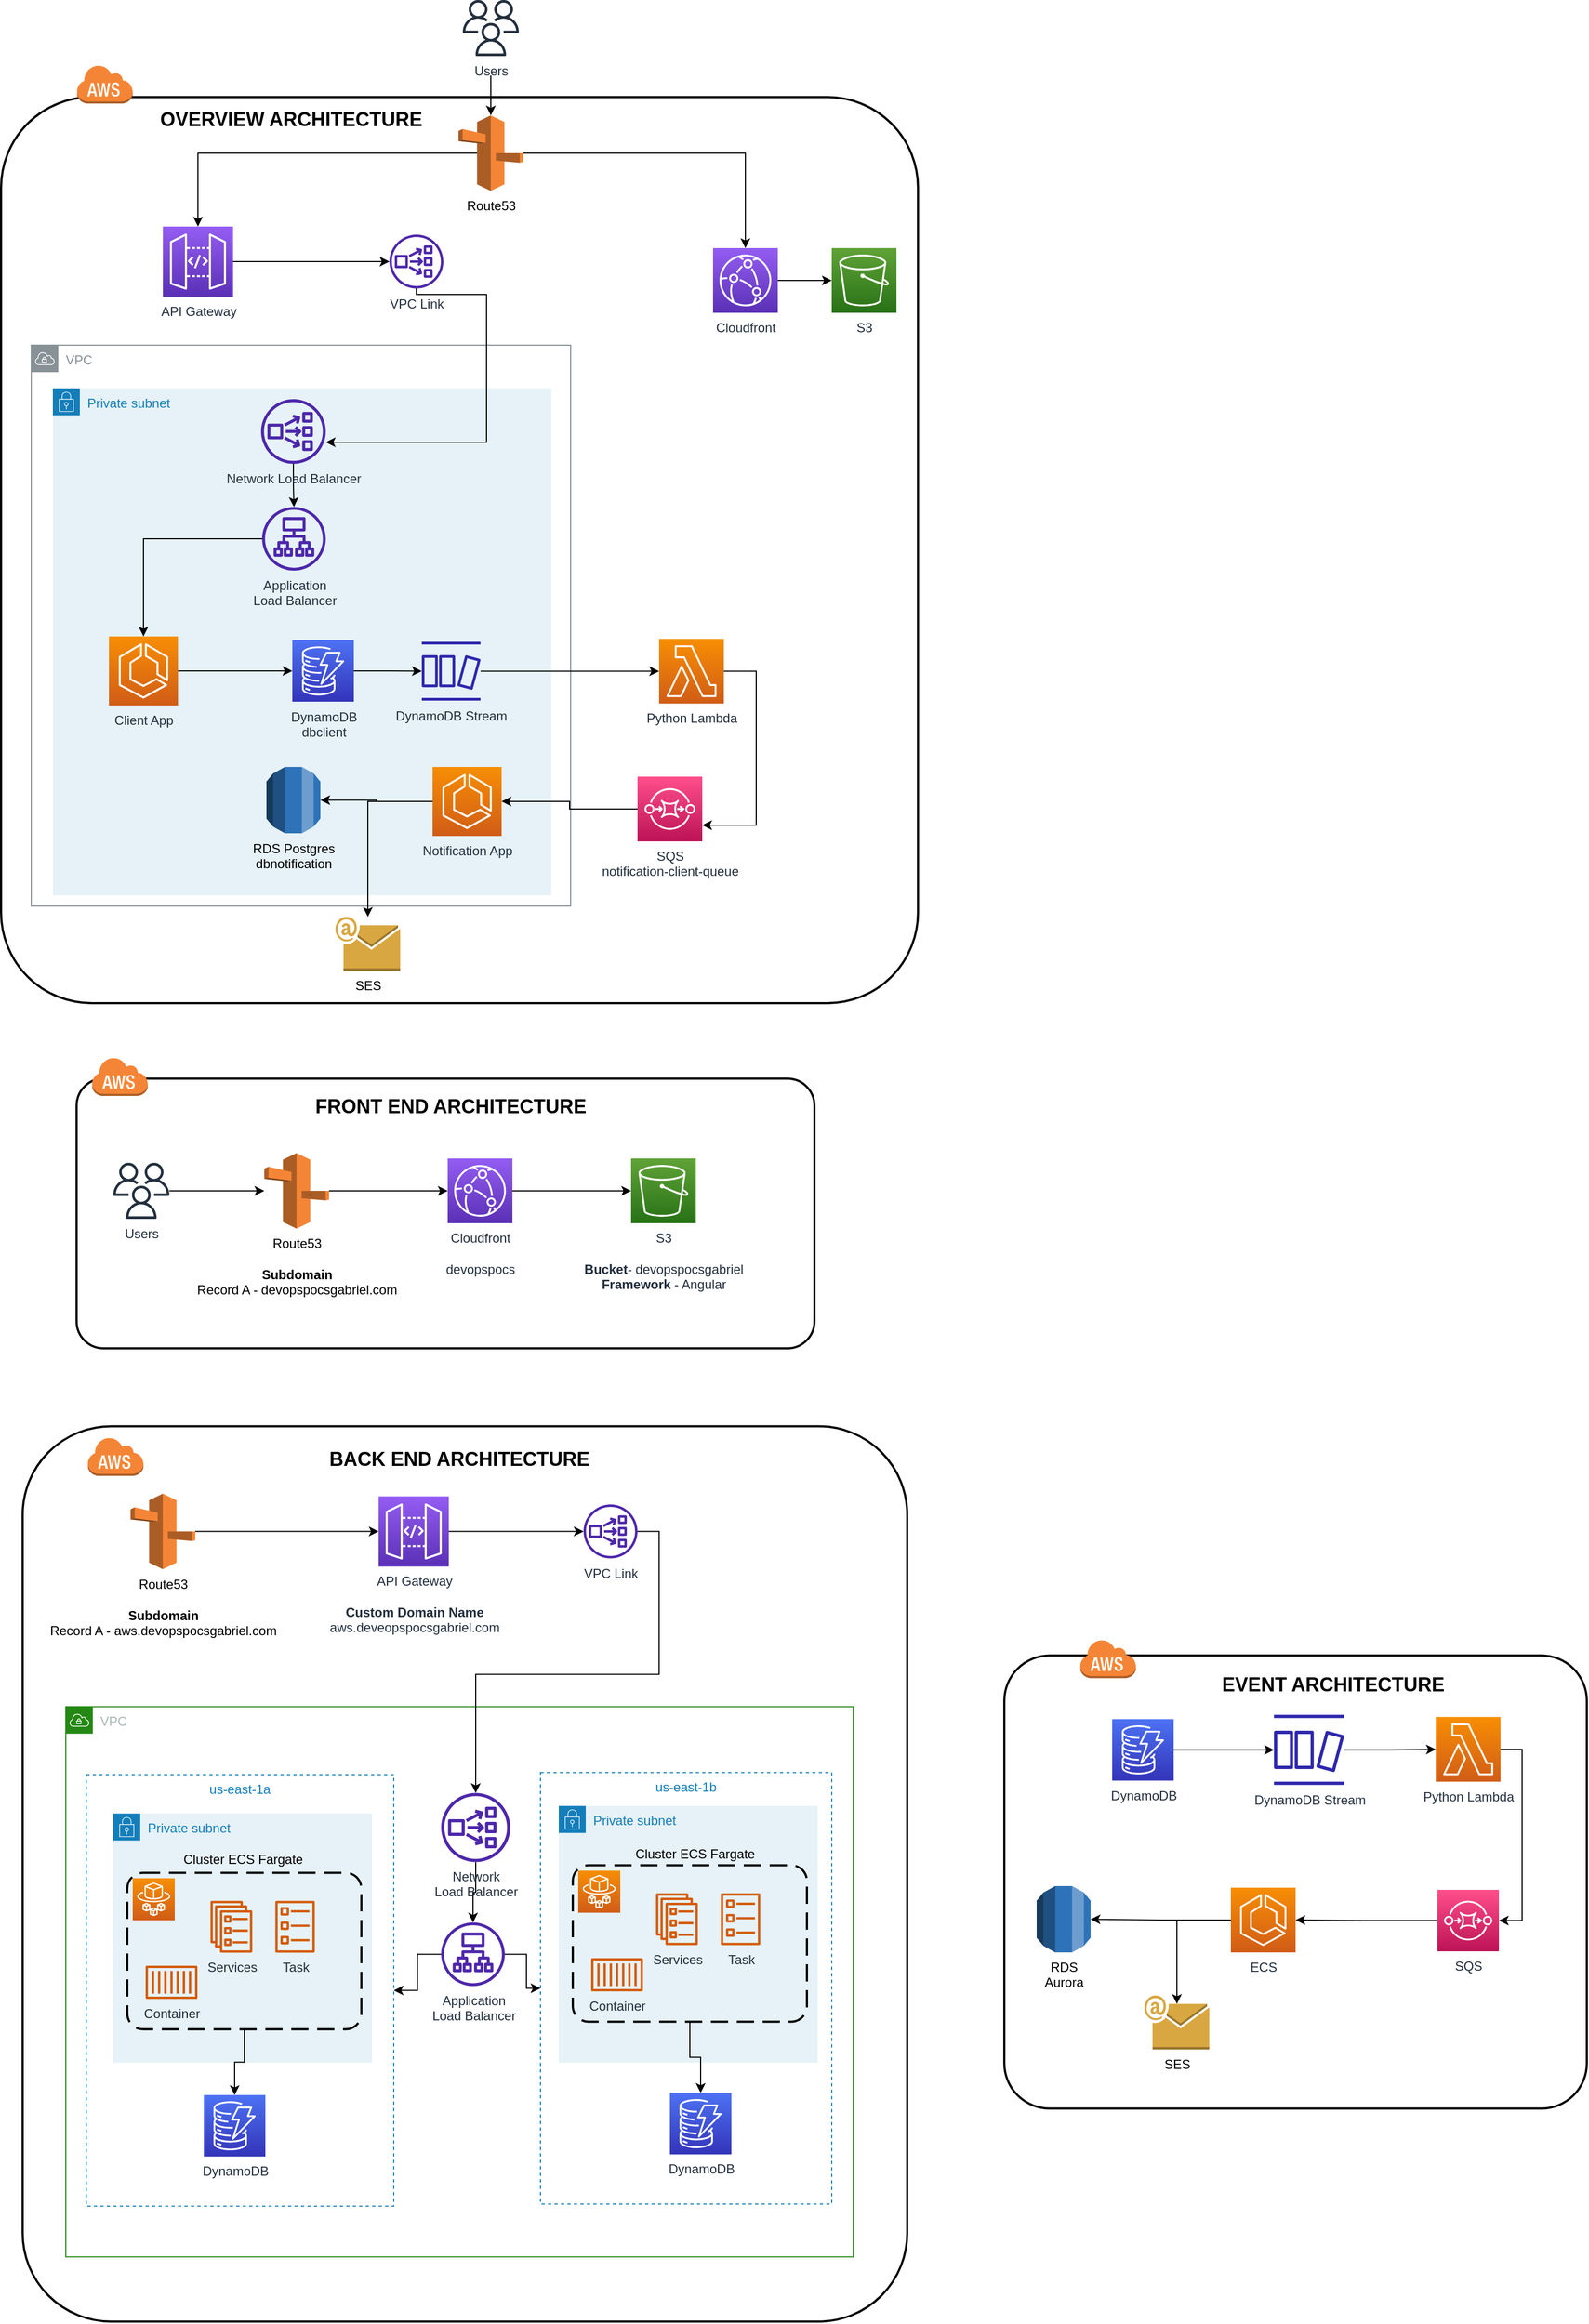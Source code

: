 <mxfile version="21.6.8" type="device">
  <diagram name="Page-1" id="bIdQe-m2kFQkSlxMBiym">
    <mxGraphModel dx="2518" dy="974" grid="1" gridSize="10" guides="1" tooltips="1" connect="1" arrows="1" fold="1" page="1" pageScale="1" pageWidth="850" pageHeight="1100" math="0" shadow="0">
      <root>
        <mxCell id="0" />
        <mxCell id="1" parent="0" />
        <mxCell id="cJTnM7eICkPb2Z1HvQna-69" value="" style="rounded=1;arcSize=10;dashed=0;strokeWidth=2;" parent="1" vertex="1">
          <mxGeometry x="170" y="1564.75" width="540" height="420" as="geometry" />
        </mxCell>
        <mxCell id="cJTnM7eICkPb2Z1HvQna-52" value="" style="rounded=1;arcSize=10;dashed=0;strokeWidth=2;" parent="1" vertex="1">
          <mxGeometry x="-740" y="1352.25" width="820" height="830" as="geometry" />
        </mxCell>
        <mxCell id="cJTnM7eICkPb2Z1HvQna-22" value="VPC" style="points=[[0,0],[0.25,0],[0.5,0],[0.75,0],[1,0],[1,0.25],[1,0.5],[1,0.75],[1,1],[0.75,1],[0.5,1],[0.25,1],[0,1],[0,0.75],[0,0.5],[0,0.25]];outlineConnect=0;gradientColor=none;html=1;whiteSpace=wrap;fontSize=12;fontStyle=0;container=1;pointerEvents=0;collapsible=0;recursiveResize=0;shape=mxgraph.aws4.group;grIcon=mxgraph.aws4.group_vpc;strokeColor=#248814;fillColor=none;verticalAlign=top;align=left;spacingLeft=30;fontColor=#AAB7B8;dashed=0;" parent="1" vertex="1">
          <mxGeometry x="-700" y="1612.25" width="730" height="510" as="geometry" />
        </mxCell>
        <mxCell id="cJTnM7eICkPb2Z1HvQna-28" value="us-east-1b" style="fillColor=none;strokeColor=#147EBA;dashed=1;verticalAlign=top;fontStyle=0;fontColor=#147EBA;whiteSpace=wrap;html=1;" parent="cJTnM7eICkPb2Z1HvQna-22" vertex="1">
          <mxGeometry x="440" y="61" width="270" height="400" as="geometry" />
        </mxCell>
        <mxCell id="cJTnM7eICkPb2Z1HvQna-27" value="us-east-1a" style="fillColor=none;strokeColor=#147EBA;dashed=1;verticalAlign=top;fontStyle=0;fontColor=#147EBA;whiteSpace=wrap;html=1;" parent="cJTnM7eICkPb2Z1HvQna-22" vertex="1">
          <mxGeometry x="19" y="63" width="285" height="400" as="geometry" />
        </mxCell>
        <mxCell id="mU7p_I5N7rHKl6342Qa2-10" style="edgeStyle=orthogonalEdgeStyle;rounded=0;orthogonalLoop=1;jettySize=auto;html=1;" parent="cJTnM7eICkPb2Z1HvQna-22" source="cJTnM7eICkPb2Z1HvQna-20" target="cJTnM7eICkPb2Z1HvQna-28" edge="1">
          <mxGeometry relative="1" as="geometry" />
        </mxCell>
        <mxCell id="mU7p_I5N7rHKl6342Qa2-11" style="edgeStyle=orthogonalEdgeStyle;rounded=0;orthogonalLoop=1;jettySize=auto;html=1;" parent="cJTnM7eICkPb2Z1HvQna-22" source="cJTnM7eICkPb2Z1HvQna-20" target="cJTnM7eICkPb2Z1HvQna-27" edge="1">
          <mxGeometry relative="1" as="geometry" />
        </mxCell>
        <mxCell id="cJTnM7eICkPb2Z1HvQna-20" value="Application &lt;br&gt;Load Balancer" style="sketch=0;outlineConnect=0;fontColor=#232F3E;gradientColor=none;fillColor=#4D27AA;strokeColor=none;dashed=0;verticalLabelPosition=bottom;verticalAlign=top;align=center;html=1;fontSize=12;fontStyle=0;aspect=fixed;pointerEvents=1;shape=mxgraph.aws4.application_load_balancer;" parent="cJTnM7eICkPb2Z1HvQna-22" vertex="1">
          <mxGeometry x="348" y="200" width="59" height="59" as="geometry" />
        </mxCell>
        <mxCell id="cJTnM7eICkPb2Z1HvQna-19" value="Private subnet" style="points=[[0,0],[0.25,0],[0.5,0],[0.75,0],[1,0],[1,0.25],[1,0.5],[1,0.75],[1,1],[0.75,1],[0.5,1],[0.25,1],[0,1],[0,0.75],[0,0.5],[0,0.25]];outlineConnect=0;gradientColor=none;html=1;whiteSpace=wrap;fontSize=12;fontStyle=0;container=1;pointerEvents=0;collapsible=0;recursiveResize=0;shape=mxgraph.aws4.group;grIcon=mxgraph.aws4.group_security_group;grStroke=0;strokeColor=#147EBA;fillColor=#E6F2F8;verticalAlign=top;align=left;spacingLeft=30;fontColor=#147EBA;dashed=0;" parent="cJTnM7eICkPb2Z1HvQna-22" vertex="1">
          <mxGeometry x="44" y="99" width="240" height="231" as="geometry" />
        </mxCell>
        <mxCell id="cJTnM7eICkPb2Z1HvQna-29" value="" style="rounded=1;arcSize=10;dashed=1;strokeColor=#000000;fillColor=none;gradientColor=none;dashPattern=8 4;strokeWidth=2;" parent="cJTnM7eICkPb2Z1HvQna-19" vertex="1">
          <mxGeometry x="13" y="55" width="217" height="145" as="geometry" />
        </mxCell>
        <mxCell id="cJTnM7eICkPb2Z1HvQna-30" value="" style="sketch=0;points=[[0,0,0],[0.25,0,0],[0.5,0,0],[0.75,0,0],[1,0,0],[0,1,0],[0.25,1,0],[0.5,1,0],[0.75,1,0],[1,1,0],[0,0.25,0],[0,0.5,0],[0,0.75,0],[1,0.25,0],[1,0.5,0],[1,0.75,0]];outlineConnect=0;fontColor=#232F3E;gradientColor=#F78E04;gradientDirection=north;fillColor=#D05C17;strokeColor=#ffffff;dashed=0;verticalLabelPosition=bottom;verticalAlign=top;align=center;html=1;fontSize=12;fontStyle=0;aspect=fixed;shape=mxgraph.aws4.resourceIcon;resIcon=mxgraph.aws4.fargate;" parent="cJTnM7eICkPb2Z1HvQna-19" vertex="1">
          <mxGeometry x="18" y="60" width="39" height="39" as="geometry" />
        </mxCell>
        <mxCell id="cJTnM7eICkPb2Z1HvQna-31" value="Task" style="sketch=0;outlineConnect=0;fontColor=#232F3E;gradientColor=none;fillColor=#D45B07;strokeColor=none;dashed=0;verticalLabelPosition=bottom;verticalAlign=top;align=center;html=1;fontSize=12;fontStyle=0;aspect=fixed;pointerEvents=1;shape=mxgraph.aws4.ecs_task;" parent="cJTnM7eICkPb2Z1HvQna-19" vertex="1">
          <mxGeometry x="150" y="81" width="37" height="48" as="geometry" />
        </mxCell>
        <mxCell id="cJTnM7eICkPb2Z1HvQna-32" value="Services" style="sketch=0;outlineConnect=0;fontColor=#232F3E;gradientColor=none;fillColor=#D45B07;strokeColor=none;dashed=0;verticalLabelPosition=bottom;verticalAlign=top;align=center;html=1;fontSize=12;fontStyle=0;aspect=fixed;pointerEvents=1;shape=mxgraph.aws4.ecs_service;" parent="cJTnM7eICkPb2Z1HvQna-19" vertex="1">
          <mxGeometry x="90" y="81" width="39" height="48" as="geometry" />
        </mxCell>
        <mxCell id="cJTnM7eICkPb2Z1HvQna-33" value="Container" style="sketch=0;outlineConnect=0;fontColor=#232F3E;gradientColor=none;fillColor=#D45B07;strokeColor=none;dashed=0;verticalLabelPosition=bottom;verticalAlign=top;align=center;html=1;fontSize=12;fontStyle=0;aspect=fixed;pointerEvents=1;shape=mxgraph.aws4.container_1;" parent="cJTnM7eICkPb2Z1HvQna-19" vertex="1">
          <mxGeometry x="30" y="141" width="48" height="31" as="geometry" />
        </mxCell>
        <mxCell id="cJTnM7eICkPb2Z1HvQna-34" value="Private subnet" style="points=[[0,0],[0.25,0],[0.5,0],[0.75,0],[1,0],[1,0.25],[1,0.5],[1,0.75],[1,1],[0.75,1],[0.5,1],[0.25,1],[0,1],[0,0.75],[0,0.5],[0,0.25]];outlineConnect=0;gradientColor=none;html=1;whiteSpace=wrap;fontSize=12;fontStyle=0;container=1;pointerEvents=0;collapsible=0;recursiveResize=0;shape=mxgraph.aws4.group;grIcon=mxgraph.aws4.group_security_group;grStroke=0;strokeColor=#147EBA;fillColor=#E6F2F8;verticalAlign=top;align=left;spacingLeft=30;fontColor=#147EBA;dashed=0;" parent="cJTnM7eICkPb2Z1HvQna-22" vertex="1">
          <mxGeometry x="457" y="92" width="240" height="238" as="geometry" />
        </mxCell>
        <mxCell id="cJTnM7eICkPb2Z1HvQna-35" value="" style="rounded=1;arcSize=10;dashed=1;strokeColor=#000000;fillColor=none;gradientColor=none;dashPattern=8 4;strokeWidth=2;" parent="cJTnM7eICkPb2Z1HvQna-34" vertex="1">
          <mxGeometry x="13" y="55" width="217" height="145" as="geometry" />
        </mxCell>
        <mxCell id="cJTnM7eICkPb2Z1HvQna-36" value="" style="sketch=0;points=[[0,0,0],[0.25,0,0],[0.5,0,0],[0.75,0,0],[1,0,0],[0,1,0],[0.25,1,0],[0.5,1,0],[0.75,1,0],[1,1,0],[0,0.25,0],[0,0.5,0],[0,0.75,0],[1,0.25,0],[1,0.5,0],[1,0.75,0]];outlineConnect=0;fontColor=#232F3E;gradientColor=#F78E04;gradientDirection=north;fillColor=#D05C17;strokeColor=#ffffff;dashed=0;verticalLabelPosition=bottom;verticalAlign=top;align=center;html=1;fontSize=12;fontStyle=0;aspect=fixed;shape=mxgraph.aws4.resourceIcon;resIcon=mxgraph.aws4.fargate;" parent="cJTnM7eICkPb2Z1HvQna-34" vertex="1">
          <mxGeometry x="18" y="60" width="39" height="39" as="geometry" />
        </mxCell>
        <mxCell id="cJTnM7eICkPb2Z1HvQna-37" value="Task" style="sketch=0;outlineConnect=0;fontColor=#232F3E;gradientColor=none;fillColor=#D45B07;strokeColor=none;dashed=0;verticalLabelPosition=bottom;verticalAlign=top;align=center;html=1;fontSize=12;fontStyle=0;aspect=fixed;pointerEvents=1;shape=mxgraph.aws4.ecs_task;" parent="cJTnM7eICkPb2Z1HvQna-34" vertex="1">
          <mxGeometry x="150" y="81" width="37" height="48" as="geometry" />
        </mxCell>
        <mxCell id="cJTnM7eICkPb2Z1HvQna-38" value="Services" style="sketch=0;outlineConnect=0;fontColor=#232F3E;gradientColor=none;fillColor=#D45B07;strokeColor=none;dashed=0;verticalLabelPosition=bottom;verticalAlign=top;align=center;html=1;fontSize=12;fontStyle=0;aspect=fixed;pointerEvents=1;shape=mxgraph.aws4.ecs_service;" parent="cJTnM7eICkPb2Z1HvQna-34" vertex="1">
          <mxGeometry x="90" y="81" width="39" height="48" as="geometry" />
        </mxCell>
        <mxCell id="cJTnM7eICkPb2Z1HvQna-39" value="Container" style="sketch=0;outlineConnect=0;fontColor=#232F3E;gradientColor=none;fillColor=#D45B07;strokeColor=none;dashed=0;verticalLabelPosition=bottom;verticalAlign=top;align=center;html=1;fontSize=12;fontStyle=0;aspect=fixed;pointerEvents=1;shape=mxgraph.aws4.container_1;" parent="cJTnM7eICkPb2Z1HvQna-34" vertex="1">
          <mxGeometry x="30" y="141" width="48" height="31" as="geometry" />
        </mxCell>
        <mxCell id="cJTnM7eICkPb2Z1HvQna-40" value="Cluster ECS Fargate" style="text;html=1;strokeColor=none;fillColor=none;align=center;verticalAlign=middle;whiteSpace=wrap;rounded=0;" parent="cJTnM7eICkPb2Z1HvQna-22" vertex="1">
          <mxGeometry x="106.5" y="127" width="115" height="30" as="geometry" />
        </mxCell>
        <mxCell id="cJTnM7eICkPb2Z1HvQna-41" value="Cluster ECS Fargate" style="text;html=1;strokeColor=none;fillColor=none;align=center;verticalAlign=middle;whiteSpace=wrap;rounded=0;" parent="cJTnM7eICkPb2Z1HvQna-22" vertex="1">
          <mxGeometry x="525.5" y="122" width="115" height="30" as="geometry" />
        </mxCell>
        <mxCell id="cJTnM7eICkPb2Z1HvQna-42" value="DynamoDB" style="sketch=0;points=[[0,0,0],[0.25,0,0],[0.5,0,0],[0.75,0,0],[1,0,0],[0,1,0],[0.25,1,0],[0.5,1,0],[0.75,1,0],[1,1,0],[0,0.25,0],[0,0.5,0],[0,0.75,0],[1,0.25,0],[1,0.5,0],[1,0.75,0]];outlineConnect=0;fontColor=#232F3E;gradientColor=#4D72F3;gradientDirection=north;fillColor=#3334B9;strokeColor=#ffffff;dashed=0;verticalLabelPosition=bottom;verticalAlign=top;align=center;html=1;fontSize=12;fontStyle=0;aspect=fixed;shape=mxgraph.aws4.resourceIcon;resIcon=mxgraph.aws4.dynamodb;" parent="cJTnM7eICkPb2Z1HvQna-22" vertex="1">
          <mxGeometry x="128" y="360" width="57" height="57" as="geometry" />
        </mxCell>
        <mxCell id="cJTnM7eICkPb2Z1HvQna-45" value="DynamoDB" style="sketch=0;points=[[0,0,0],[0.25,0,0],[0.5,0,0],[0.75,0,0],[1,0,0],[0,1,0],[0.25,1,0],[0.5,1,0],[0.75,1,0],[1,1,0],[0,0.25,0],[0,0.5,0],[0,0.75,0],[1,0.25,0],[1,0.5,0],[1,0.75,0]];outlineConnect=0;fontColor=#232F3E;gradientColor=#4D72F3;gradientDirection=north;fillColor=#3334B9;strokeColor=#ffffff;dashed=0;verticalLabelPosition=bottom;verticalAlign=top;align=center;html=1;fontSize=12;fontStyle=0;aspect=fixed;shape=mxgraph.aws4.resourceIcon;resIcon=mxgraph.aws4.dynamodb;" parent="cJTnM7eICkPb2Z1HvQna-22" vertex="1">
          <mxGeometry x="560" y="358" width="57" height="57" as="geometry" />
        </mxCell>
        <mxCell id="cJTnM7eICkPb2Z1HvQna-50" style="edgeStyle=orthogonalEdgeStyle;rounded=0;orthogonalLoop=1;jettySize=auto;html=1;" parent="cJTnM7eICkPb2Z1HvQna-22" source="cJTnM7eICkPb2Z1HvQna-29" target="cJTnM7eICkPb2Z1HvQna-42" edge="1">
          <mxGeometry relative="1" as="geometry" />
        </mxCell>
        <mxCell id="cJTnM7eICkPb2Z1HvQna-51" style="edgeStyle=orthogonalEdgeStyle;rounded=0;orthogonalLoop=1;jettySize=auto;html=1;" parent="cJTnM7eICkPb2Z1HvQna-22" source="cJTnM7eICkPb2Z1HvQna-35" target="cJTnM7eICkPb2Z1HvQna-45" edge="1">
          <mxGeometry relative="1" as="geometry" />
        </mxCell>
        <mxCell id="mU7p_I5N7rHKl6342Qa2-9" style="edgeStyle=orthogonalEdgeStyle;rounded=0;orthogonalLoop=1;jettySize=auto;html=1;" parent="cJTnM7eICkPb2Z1HvQna-22" source="mU7p_I5N7rHKl6342Qa2-8" target="cJTnM7eICkPb2Z1HvQna-20" edge="1">
          <mxGeometry relative="1" as="geometry" />
        </mxCell>
        <mxCell id="mU7p_I5N7rHKl6342Qa2-8" value="Network &lt;br&gt;Load Balancer" style="sketch=0;outlineConnect=0;fontColor=#232F3E;gradientColor=none;fillColor=#4D27AA;strokeColor=none;dashed=0;verticalLabelPosition=bottom;verticalAlign=top;align=center;html=1;fontSize=12;fontStyle=0;aspect=fixed;pointerEvents=1;shape=mxgraph.aws4.network_load_balancer;" parent="cJTnM7eICkPb2Z1HvQna-22" vertex="1">
          <mxGeometry x="348" y="80" width="64" height="64" as="geometry" />
        </mxCell>
        <mxCell id="cJTnM7eICkPb2Z1HvQna-6" value="" style="rounded=1;arcSize=10;dashed=0;strokeWidth=2;" parent="1" vertex="1">
          <mxGeometry x="-690" y="1030" width="684" height="250" as="geometry" />
        </mxCell>
        <mxCell id="4QNFVDt9j0FX0xcUxFgS-77" value="" style="rounded=1;arcSize=10;dashed=0;strokeWidth=2;" parent="1" vertex="1">
          <mxGeometry x="-760" y="120" width="850" height="840" as="geometry" />
        </mxCell>
        <mxCell id="4QNFVDt9j0FX0xcUxFgS-61" value="Private subnet" style="points=[[0,0],[0.25,0],[0.5,0],[0.75,0],[1,0],[1,0.25],[1,0.5],[1,0.75],[1,1],[0.75,1],[0.5,1],[0.25,1],[0,1],[0,0.75],[0,0.5],[0,0.25]];outlineConnect=0;gradientColor=none;html=1;whiteSpace=wrap;fontSize=12;fontStyle=0;container=1;pointerEvents=0;collapsible=0;recursiveResize=0;shape=mxgraph.aws4.group;grIcon=mxgraph.aws4.group_security_group;grStroke=0;strokeColor=#147EBA;fillColor=#E6F2F8;verticalAlign=top;align=left;spacingLeft=30;fontColor=#147EBA;dashed=0;" parent="1" vertex="1">
          <mxGeometry x="-712" y="390" width="462" height="470" as="geometry" />
        </mxCell>
        <mxCell id="4QNFVDt9j0FX0xcUxFgS-63" value="VPC" style="sketch=0;outlineConnect=0;gradientColor=none;html=1;whiteSpace=wrap;fontSize=12;fontStyle=0;shape=mxgraph.aws4.group;grIcon=mxgraph.aws4.group_vpc;strokeColor=#879196;fillColor=none;verticalAlign=top;align=left;spacingLeft=30;fontColor=#879196;dashed=0;" parent="4QNFVDt9j0FX0xcUxFgS-61" vertex="1">
          <mxGeometry x="-20" y="-40" width="500" height="520" as="geometry" />
        </mxCell>
        <mxCell id="4QNFVDt9j0FX0xcUxFgS-36" value="Client App" style="sketch=0;points=[[0,0,0],[0.25,0,0],[0.5,0,0],[0.75,0,0],[1,0,0],[0,1,0],[0.25,1,0],[0.5,1,0],[0.75,1,0],[1,1,0],[0,0.25,0],[0,0.5,0],[0,0.75,0],[1,0.25,0],[1,0.5,0],[1,0.75,0]];outlineConnect=0;fontColor=#232F3E;gradientColor=#F78E04;gradientDirection=north;fillColor=#D05C17;strokeColor=#ffffff;dashed=0;verticalLabelPosition=bottom;verticalAlign=top;align=center;html=1;fontSize=12;fontStyle=0;aspect=fixed;shape=mxgraph.aws4.resourceIcon;resIcon=mxgraph.aws4.ecs;" parent="4QNFVDt9j0FX0xcUxFgS-61" vertex="1">
          <mxGeometry x="52" y="230" width="64" height="64" as="geometry" />
        </mxCell>
        <mxCell id="4QNFVDt9j0FX0xcUxFgS-35" value="RDS Postgres&lt;br&gt;dbnotification" style="outlineConnect=0;dashed=0;verticalLabelPosition=bottom;verticalAlign=top;align=center;html=1;shape=mxgraph.aws3.rds;fillColor=#2E73B8;gradientColor=none;" parent="4QNFVDt9j0FX0xcUxFgS-61" vertex="1">
          <mxGeometry x="198" y="351" width="50" height="61.5" as="geometry" />
        </mxCell>
        <mxCell id="mU7p_I5N7rHKl6342Qa2-4" style="edgeStyle=orthogonalEdgeStyle;rounded=0;orthogonalLoop=1;jettySize=auto;html=1;" parent="4QNFVDt9j0FX0xcUxFgS-61" source="4QNFVDt9j0FX0xcUxFgS-64" target="4QNFVDt9j0FX0xcUxFgS-36" edge="1">
          <mxGeometry relative="1" as="geometry" />
        </mxCell>
        <mxCell id="4QNFVDt9j0FX0xcUxFgS-64" value="Application &lt;br&gt;Load Balancer" style="sketch=0;outlineConnect=0;fontColor=#232F3E;gradientColor=none;fillColor=#4D27AA;strokeColor=none;dashed=0;verticalLabelPosition=bottom;verticalAlign=top;align=center;html=1;fontSize=12;fontStyle=0;aspect=fixed;pointerEvents=1;shape=mxgraph.aws4.application_load_balancer;" parent="4QNFVDt9j0FX0xcUxFgS-61" vertex="1">
          <mxGeometry x="194" y="110" width="59" height="59" as="geometry" />
        </mxCell>
        <mxCell id="mU7p_I5N7rHKl6342Qa2-3" style="edgeStyle=orthogonalEdgeStyle;rounded=0;orthogonalLoop=1;jettySize=auto;html=1;" parent="4QNFVDt9j0FX0xcUxFgS-61" source="mU7p_I5N7rHKl6342Qa2-1" target="4QNFVDt9j0FX0xcUxFgS-64" edge="1">
          <mxGeometry relative="1" as="geometry" />
        </mxCell>
        <mxCell id="mU7p_I5N7rHKl6342Qa2-1" value="Network Load Balancer" style="sketch=0;outlineConnect=0;fontColor=#232F3E;gradientColor=none;fillColor=#4D27AA;strokeColor=none;dashed=0;verticalLabelPosition=bottom;verticalAlign=top;align=center;html=1;fontSize=12;fontStyle=0;aspect=fixed;pointerEvents=1;shape=mxgraph.aws4.network_load_balancer;" parent="4QNFVDt9j0FX0xcUxFgS-61" vertex="1">
          <mxGeometry x="193" y="10" width="60" height="60" as="geometry" />
        </mxCell>
        <mxCell id="mU7p_I5N7rHKl6342Qa2-16" style="edgeStyle=orthogonalEdgeStyle;rounded=0;orthogonalLoop=1;jettySize=auto;html=1;" parent="4QNFVDt9j0FX0xcUxFgS-61" source="4QNFVDt9j0FX0xcUxFgS-31" target="mU7p_I5N7rHKl6342Qa2-15" edge="1">
          <mxGeometry relative="1" as="geometry" />
        </mxCell>
        <mxCell id="4QNFVDt9j0FX0xcUxFgS-31" value="DynamoDB&lt;br&gt;dbclient" style="sketch=0;points=[[0,0,0],[0.25,0,0],[0.5,0,0],[0.75,0,0],[1,0,0],[0,1,0],[0.25,1,0],[0.5,1,0],[0.75,1,0],[1,1,0],[0,0.25,0],[0,0.5,0],[0,0.75,0],[1,0.25,0],[1,0.5,0],[1,0.75,0]];outlineConnect=0;fontColor=#232F3E;gradientColor=#4D72F3;gradientDirection=north;fillColor=#3334B9;strokeColor=#ffffff;dashed=0;verticalLabelPosition=bottom;verticalAlign=top;align=center;html=1;fontSize=12;fontStyle=0;aspect=fixed;shape=mxgraph.aws4.resourceIcon;resIcon=mxgraph.aws4.dynamodb;" parent="4QNFVDt9j0FX0xcUxFgS-61" vertex="1">
          <mxGeometry x="222" y="233.5" width="57" height="57" as="geometry" />
        </mxCell>
        <mxCell id="mU7p_I5N7rHKl6342Qa2-14" value="" style="edgeStyle=orthogonalEdgeStyle;rounded=0;orthogonalLoop=1;jettySize=auto;html=1;" parent="4QNFVDt9j0FX0xcUxFgS-61" source="4QNFVDt9j0FX0xcUxFgS-36" target="4QNFVDt9j0FX0xcUxFgS-31" edge="1">
          <mxGeometry relative="1" as="geometry">
            <mxPoint x="253" y="262" as="sourcePoint" />
            <mxPoint x="553" y="224" as="targetPoint" />
          </mxGeometry>
        </mxCell>
        <mxCell id="mU7p_I5N7rHKl6342Qa2-15" value="DynamoDB Stream" style="sketch=0;outlineConnect=0;fontColor=#232F3E;gradientColor=none;fillColor=#2E27AD;strokeColor=none;dashed=0;verticalLabelPosition=bottom;verticalAlign=top;align=center;html=1;fontSize=12;fontStyle=0;aspect=fixed;pointerEvents=1;shape=mxgraph.aws4.dynamodb_stream;" parent="4QNFVDt9j0FX0xcUxFgS-61" vertex="1">
          <mxGeometry x="342" y="235" width="54.5" height="54.5" as="geometry" />
        </mxCell>
        <mxCell id="w5-hcCA26l4gTKn_6m19-19" style="edgeStyle=orthogonalEdgeStyle;rounded=0;orthogonalLoop=1;jettySize=auto;html=1;entryX=1;entryY=0.5;entryDx=0;entryDy=0;entryPerimeter=0;" parent="4QNFVDt9j0FX0xcUxFgS-61" source="w5-hcCA26l4gTKn_6m19-16" target="4QNFVDt9j0FX0xcUxFgS-35" edge="1">
          <mxGeometry relative="1" as="geometry" />
        </mxCell>
        <mxCell id="w5-hcCA26l4gTKn_6m19-16" value="Notification App" style="sketch=0;points=[[0,0,0],[0.25,0,0],[0.5,0,0],[0.75,0,0],[1,0,0],[0,1,0],[0.25,1,0],[0.5,1,0],[0.75,1,0],[1,1,0],[0,0.25,0],[0,0.5,0],[0,0.75,0],[1,0.25,0],[1,0.5,0],[1,0.75,0]];outlineConnect=0;fontColor=#232F3E;gradientColor=#F78E04;gradientDirection=north;fillColor=#D05C17;strokeColor=#ffffff;dashed=0;verticalLabelPosition=bottom;verticalAlign=top;align=center;html=1;fontSize=12;fontStyle=0;aspect=fixed;shape=mxgraph.aws4.resourceIcon;resIcon=mxgraph.aws4.ecs;" parent="4QNFVDt9j0FX0xcUxFgS-61" vertex="1">
          <mxGeometry x="352" y="351" width="64" height="64" as="geometry" />
        </mxCell>
        <mxCell id="4QNFVDt9j0FX0xcUxFgS-39" style="edgeStyle=orthogonalEdgeStyle;rounded=0;orthogonalLoop=1;jettySize=auto;html=1;exitX=0.29;exitY=0.5;exitDx=0;exitDy=0;exitPerimeter=0;" parent="1" source="4QNFVDt9j0FX0xcUxFgS-19" target="4QNFVDt9j0FX0xcUxFgS-28" edge="1">
          <mxGeometry relative="1" as="geometry" />
        </mxCell>
        <mxCell id="4QNFVDt9j0FX0xcUxFgS-40" style="edgeStyle=orthogonalEdgeStyle;rounded=0;orthogonalLoop=1;jettySize=auto;html=1;entryX=0.5;entryY=0;entryDx=0;entryDy=0;entryPerimeter=0;" parent="1" source="4QNFVDt9j0FX0xcUxFgS-19" target="4QNFVDt9j0FX0xcUxFgS-25" edge="1">
          <mxGeometry relative="1" as="geometry">
            <mxPoint x="-180" y="260" as="targetPoint" />
          </mxGeometry>
        </mxCell>
        <mxCell id="4QNFVDt9j0FX0xcUxFgS-19" value="Route53" style="outlineConnect=0;dashed=0;verticalLabelPosition=bottom;verticalAlign=top;align=center;html=1;shape=mxgraph.aws3.route_53;fillColor=#F58536;gradientColor=none;" parent="1" vertex="1">
          <mxGeometry x="-336" y="137" width="60" height="70" as="geometry" />
        </mxCell>
        <mxCell id="4QNFVDt9j0FX0xcUxFgS-22" value="Users" style="sketch=0;outlineConnect=0;fontColor=#232F3E;gradientColor=none;fillColor=#232F3D;strokeColor=none;dashed=0;verticalLabelPosition=bottom;verticalAlign=top;align=center;html=1;fontSize=12;fontStyle=0;aspect=fixed;pointerEvents=1;shape=mxgraph.aws4.users;" parent="1" vertex="1">
          <mxGeometry x="-332" y="30" width="52" height="52" as="geometry" />
        </mxCell>
        <mxCell id="4QNFVDt9j0FX0xcUxFgS-41" style="edgeStyle=orthogonalEdgeStyle;rounded=0;orthogonalLoop=1;jettySize=auto;html=1;entryX=0;entryY=0.5;entryDx=0;entryDy=0;entryPerimeter=0;" parent="1" source="4QNFVDt9j0FX0xcUxFgS-25" target="4QNFVDt9j0FX0xcUxFgS-27" edge="1">
          <mxGeometry relative="1" as="geometry" />
        </mxCell>
        <mxCell id="4QNFVDt9j0FX0xcUxFgS-25" value="Cloudfront" style="sketch=0;points=[[0,0,0],[0.25,0,0],[0.5,0,0],[0.75,0,0],[1,0,0],[0,1,0],[0.25,1,0],[0.5,1,0],[0.75,1,0],[1,1,0],[0,0.25,0],[0,0.5,0],[0,0.75,0],[1,0.25,0],[1,0.5,0],[1,0.75,0]];outlineConnect=0;fontColor=#232F3E;gradientColor=#945DF2;gradientDirection=north;fillColor=#5A30B5;strokeColor=#ffffff;dashed=0;verticalLabelPosition=bottom;verticalAlign=top;align=center;html=1;fontSize=12;fontStyle=0;aspect=fixed;shape=mxgraph.aws4.resourceIcon;resIcon=mxgraph.aws4.cloudfront;" parent="1" vertex="1">
          <mxGeometry x="-100" y="260" width="60" height="60" as="geometry" />
        </mxCell>
        <mxCell id="4QNFVDt9j0FX0xcUxFgS-27" value="S3" style="sketch=0;points=[[0,0,0],[0.25,0,0],[0.5,0,0],[0.75,0,0],[1,0,0],[0,1,0],[0.25,1,0],[0.5,1,0],[0.75,1,0],[1,1,0],[0,0.25,0],[0,0.5,0],[0,0.75,0],[1,0.25,0],[1,0.5,0],[1,0.75,0]];outlineConnect=0;fontColor=#232F3E;gradientColor=#60A337;gradientDirection=north;fillColor=#277116;strokeColor=#ffffff;dashed=0;verticalLabelPosition=bottom;verticalAlign=top;align=center;html=1;fontSize=12;fontStyle=0;aspect=fixed;shape=mxgraph.aws4.resourceIcon;resIcon=mxgraph.aws4.s3;" parent="1" vertex="1">
          <mxGeometry x="10" y="260" width="60" height="60" as="geometry" />
        </mxCell>
        <mxCell id="w5-hcCA26l4gTKn_6m19-20" style="edgeStyle=orthogonalEdgeStyle;rounded=0;orthogonalLoop=1;jettySize=auto;html=1;entryX=1;entryY=0.5;entryDx=0;entryDy=0;entryPerimeter=0;" parent="1" source="4QNFVDt9j0FX0xcUxFgS-32" target="w5-hcCA26l4gTKn_6m19-16" edge="1">
          <mxGeometry relative="1" as="geometry" />
        </mxCell>
        <mxCell id="4QNFVDt9j0FX0xcUxFgS-32" value="SQS&lt;br&gt;notification-client-queue" style="sketch=0;points=[[0,0,0],[0.25,0,0],[0.5,0,0],[0.75,0,0],[1,0,0],[0,1,0],[0.25,1,0],[0.5,1,0],[0.75,1,0],[1,1,0],[0,0.25,0],[0,0.5,0],[0,0.75,0],[1,0.25,0],[1,0.5,0],[1,0.75,0]];outlineConnect=0;fontColor=#232F3E;gradientColor=#FF4F8B;gradientDirection=north;fillColor=#BC1356;strokeColor=#ffffff;dashed=0;verticalLabelPosition=bottom;verticalAlign=top;align=center;html=1;fontSize=12;fontStyle=0;aspect=fixed;shape=mxgraph.aws4.resourceIcon;resIcon=mxgraph.aws4.sqs;" parent="1" vertex="1">
          <mxGeometry x="-170" y="750" width="60" height="60" as="geometry" />
        </mxCell>
        <mxCell id="4QNFVDt9j0FX0xcUxFgS-66" style="edgeStyle=orthogonalEdgeStyle;rounded=0;orthogonalLoop=1;jettySize=auto;html=1;" parent="1" source="4QNFVDt9j0FX0xcUxFgS-28" target="4QNFVDt9j0FX0xcUxFgS-29" edge="1">
          <mxGeometry relative="1" as="geometry" />
        </mxCell>
        <mxCell id="4QNFVDt9j0FX0xcUxFgS-28" value="API Gateway" style="sketch=0;points=[[0,0,0],[0.25,0,0],[0.5,0,0],[0.75,0,0],[1,0,0],[0,1,0],[0.25,1,0],[0.5,1,0],[0.75,1,0],[1,1,0],[0,0.25,0],[0,0.5,0],[0,0.75,0],[1,0.25,0],[1,0.5,0],[1,0.75,0]];outlineConnect=0;fontColor=#232F3E;gradientColor=#945DF2;gradientDirection=north;fillColor=#5A30B5;strokeColor=#ffffff;dashed=0;verticalLabelPosition=bottom;verticalAlign=top;align=center;html=1;fontSize=12;fontStyle=0;aspect=fixed;shape=mxgraph.aws4.resourceIcon;resIcon=mxgraph.aws4.api_gateway;" parent="1" vertex="1">
          <mxGeometry x="-610" y="240" width="65" height="65" as="geometry" />
        </mxCell>
        <mxCell id="4QNFVDt9j0FX0xcUxFgS-78" value="" style="dashed=0;html=1;shape=mxgraph.aws3.cloud;fillColor=#F58536;gradientColor=none;dashed=0;" parent="1" vertex="1">
          <mxGeometry x="-690" y="90" width="52" height="36" as="geometry" />
        </mxCell>
        <mxCell id="4QNFVDt9j0FX0xcUxFgS-84" value="" style="endArrow=classic;html=1;rounded=0;entryX=0.5;entryY=0;entryDx=0;entryDy=0;entryPerimeter=0;" parent="1" target="4QNFVDt9j0FX0xcUxFgS-19" edge="1">
          <mxGeometry width="50" height="50" relative="1" as="geometry">
            <mxPoint x="-306" y="100" as="sourcePoint" />
            <mxPoint x="-260" y="80" as="targetPoint" />
          </mxGeometry>
        </mxCell>
        <mxCell id="cJTnM7eICkPb2Z1HvQna-10" style="edgeStyle=orthogonalEdgeStyle;rounded=0;orthogonalLoop=1;jettySize=auto;html=1;" parent="1" source="cJTnM7eICkPb2Z1HvQna-1" target="cJTnM7eICkPb2Z1HvQna-4" edge="1">
          <mxGeometry relative="1" as="geometry" />
        </mxCell>
        <mxCell id="cJTnM7eICkPb2Z1HvQna-1" value="Route53&lt;br&gt;&lt;br&gt;&lt;b&gt;Subdomain&lt;/b&gt;&lt;br&gt;Record A - devopspocsgabriel.com" style="outlineConnect=0;dashed=0;verticalLabelPosition=bottom;verticalAlign=top;align=center;html=1;shape=mxgraph.aws3.route_53;fillColor=#F58536;gradientColor=none;" parent="1" vertex="1">
          <mxGeometry x="-516" y="1099" width="60" height="70" as="geometry" />
        </mxCell>
        <mxCell id="cJTnM7eICkPb2Z1HvQna-9" style="edgeStyle=orthogonalEdgeStyle;rounded=0;orthogonalLoop=1;jettySize=auto;html=1;" parent="1" source="cJTnM7eICkPb2Z1HvQna-2" target="cJTnM7eICkPb2Z1HvQna-1" edge="1">
          <mxGeometry relative="1" as="geometry" />
        </mxCell>
        <mxCell id="cJTnM7eICkPb2Z1HvQna-2" value="Users" style="sketch=0;outlineConnect=0;fontColor=#232F3E;gradientColor=none;fillColor=#232F3D;strokeColor=none;dashed=0;verticalLabelPosition=bottom;verticalAlign=top;align=center;html=1;fontSize=12;fontStyle=0;aspect=fixed;pointerEvents=1;shape=mxgraph.aws4.users;" parent="1" vertex="1">
          <mxGeometry x="-656" y="1108" width="52" height="52" as="geometry" />
        </mxCell>
        <mxCell id="cJTnM7eICkPb2Z1HvQna-11" style="edgeStyle=orthogonalEdgeStyle;rounded=0;orthogonalLoop=1;jettySize=auto;html=1;" parent="1" source="cJTnM7eICkPb2Z1HvQna-4" target="cJTnM7eICkPb2Z1HvQna-5" edge="1">
          <mxGeometry relative="1" as="geometry" />
        </mxCell>
        <mxCell id="cJTnM7eICkPb2Z1HvQna-4" value="Cloudfront&lt;br&gt;&lt;br&gt;devopspocs" style="sketch=0;points=[[0,0,0],[0.25,0,0],[0.5,0,0],[0.75,0,0],[1,0,0],[0,1,0],[0.25,1,0],[0.5,1,0],[0.75,1,0],[1,1,0],[0,0.25,0],[0,0.5,0],[0,0.75,0],[1,0.25,0],[1,0.5,0],[1,0.75,0]];outlineConnect=0;fontColor=#232F3E;gradientColor=#945DF2;gradientDirection=north;fillColor=#5A30B5;strokeColor=#ffffff;dashed=0;verticalLabelPosition=bottom;verticalAlign=top;align=center;html=1;fontSize=12;fontStyle=0;aspect=fixed;shape=mxgraph.aws4.resourceIcon;resIcon=mxgraph.aws4.cloudfront;" parent="1" vertex="1">
          <mxGeometry x="-346" y="1104" width="60" height="60" as="geometry" />
        </mxCell>
        <mxCell id="cJTnM7eICkPb2Z1HvQna-5" value="S3&lt;br&gt;&lt;br&gt;&lt;b&gt;Bucket&lt;/b&gt;- devopspocsgabriel&lt;br&gt;&lt;b&gt;Framework &lt;/b&gt;- Angular" style="sketch=0;points=[[0,0,0],[0.25,0,0],[0.5,0,0],[0.75,0,0],[1,0,0],[0,1,0],[0.25,1,0],[0.5,1,0],[0.75,1,0],[1,1,0],[0,0.25,0],[0,0.5,0],[0,0.75,0],[1,0.25,0],[1,0.5,0],[1,0.75,0]];outlineConnect=0;fontColor=#232F3E;gradientColor=#60A337;gradientDirection=north;fillColor=#277116;strokeColor=#ffffff;dashed=0;verticalLabelPosition=bottom;verticalAlign=top;align=center;html=1;fontSize=12;fontStyle=0;aspect=fixed;shape=mxgraph.aws4.resourceIcon;resIcon=mxgraph.aws4.s3;" parent="1" vertex="1">
          <mxGeometry x="-176" y="1104" width="60" height="60" as="geometry" />
        </mxCell>
        <mxCell id="cJTnM7eICkPb2Z1HvQna-7" value="" style="dashed=0;html=1;shape=mxgraph.aws3.cloud;fillColor=#F58536;gradientColor=none;dashed=0;" parent="1" vertex="1">
          <mxGeometry x="-676" y="1010" width="52" height="36" as="geometry" />
        </mxCell>
        <mxCell id="cJTnM7eICkPb2Z1HvQna-8" value="FRONT END ARCHITECTURE" style="text;html=1;strokeColor=none;fillColor=none;align=center;verticalAlign=middle;whiteSpace=wrap;rounded=0;fontStyle=1;fontSize=18;" parent="1" vertex="1">
          <mxGeometry x="-508" y="1041" width="330" height="30" as="geometry" />
        </mxCell>
        <mxCell id="cJTnM7eICkPb2Z1HvQna-46" style="edgeStyle=orthogonalEdgeStyle;rounded=0;orthogonalLoop=1;jettySize=auto;html=1;" parent="1" source="cJTnM7eICkPb2Z1HvQna-12" target="cJTnM7eICkPb2Z1HvQna-15" edge="1">
          <mxGeometry relative="1" as="geometry" />
        </mxCell>
        <mxCell id="cJTnM7eICkPb2Z1HvQna-12" value="Route53&lt;br&gt;&lt;br&gt;&lt;b&gt;Subdomain&lt;/b&gt;&lt;br&gt;Record A - aws.devopspocsgabriel.com" style="outlineConnect=0;dashed=0;verticalLabelPosition=bottom;verticalAlign=top;align=center;html=1;shape=mxgraph.aws3.route_53;fillColor=#F58536;gradientColor=none;" parent="1" vertex="1">
          <mxGeometry x="-640" y="1414.75" width="60" height="70" as="geometry" />
        </mxCell>
        <mxCell id="cJTnM7eICkPb2Z1HvQna-47" style="edgeStyle=orthogonalEdgeStyle;rounded=0;orthogonalLoop=1;jettySize=auto;html=1;" parent="1" source="cJTnM7eICkPb2Z1HvQna-15" target="cJTnM7eICkPb2Z1HvQna-16" edge="1">
          <mxGeometry relative="1" as="geometry" />
        </mxCell>
        <mxCell id="cJTnM7eICkPb2Z1HvQna-15" value="API Gateway&lt;br&gt;&lt;br&gt;&lt;b&gt;Custom Domain Name&lt;/b&gt;&lt;br&gt;aws.deveopspocsgabriel.com" style="sketch=0;points=[[0,0,0],[0.25,0,0],[0.5,0,0],[0.75,0,0],[1,0,0],[0,1,0],[0.25,1,0],[0.5,1,0],[0.75,1,0],[1,1,0],[0,0.25,0],[0,0.5,0],[0,0.75,0],[1,0.25,0],[1,0.5,0],[1,0.75,0]];outlineConnect=0;fontColor=#232F3E;gradientColor=#945DF2;gradientDirection=north;fillColor=#5A30B5;strokeColor=#ffffff;dashed=0;verticalLabelPosition=bottom;verticalAlign=top;align=center;html=1;fontSize=12;fontStyle=0;aspect=fixed;shape=mxgraph.aws4.resourceIcon;resIcon=mxgraph.aws4.api_gateway;" parent="1" vertex="1">
          <mxGeometry x="-410" y="1417.25" width="65" height="65" as="geometry" />
        </mxCell>
        <mxCell id="cJTnM7eICkPb2Z1HvQna-48" style="edgeStyle=orthogonalEdgeStyle;rounded=0;orthogonalLoop=1;jettySize=auto;html=1;" parent="1" source="cJTnM7eICkPb2Z1HvQna-16" target="mU7p_I5N7rHKl6342Qa2-8" edge="1">
          <mxGeometry relative="1" as="geometry">
            <Array as="points">
              <mxPoint x="-150" y="1450.25" />
              <mxPoint x="-150" y="1582.25" />
              <mxPoint x="-320" y="1582.25" />
            </Array>
          </mxGeometry>
        </mxCell>
        <mxCell id="cJTnM7eICkPb2Z1HvQna-16" value="VPC Link" style="sketch=0;outlineConnect=0;fontColor=#232F3E;gradientColor=none;fillColor=#4D27AA;strokeColor=none;dashed=0;verticalLabelPosition=bottom;verticalAlign=top;align=center;html=1;fontSize=12;fontStyle=0;aspect=fixed;pointerEvents=1;shape=mxgraph.aws4.network_load_balancer;" parent="1" vertex="1">
          <mxGeometry x="-220" y="1424.75" width="50" height="50" as="geometry" />
        </mxCell>
        <mxCell id="cJTnM7eICkPb2Z1HvQna-53" value="" style="dashed=0;html=1;shape=mxgraph.aws3.cloud;fillColor=#F58536;gradientColor=none;dashed=0;" parent="1" vertex="1">
          <mxGeometry x="-680" y="1362.25" width="52" height="36" as="geometry" />
        </mxCell>
        <mxCell id="cJTnM7eICkPb2Z1HvQna-60" style="edgeStyle=orthogonalEdgeStyle;rounded=0;orthogonalLoop=1;jettySize=auto;html=1;" parent="1" source="cJTnM7eICkPb2Z1HvQna-54" target="cJTnM7eICkPb2Z1HvQna-55" edge="1">
          <mxGeometry relative="1" as="geometry" />
        </mxCell>
        <mxCell id="cJTnM7eICkPb2Z1HvQna-54" value="DynamoDB" style="sketch=0;points=[[0,0,0],[0.25,0,0],[0.5,0,0],[0.75,0,0],[1,0,0],[0,1,0],[0.25,1,0],[0.5,1,0],[0.75,1,0],[1,1,0],[0,0.25,0],[0,0.5,0],[0,0.75,0],[1,0.25,0],[1,0.5,0],[1,0.75,0]];outlineConnect=0;fontColor=#232F3E;gradientColor=#4D72F3;gradientDirection=north;fillColor=#3334B9;strokeColor=#ffffff;dashed=0;verticalLabelPosition=bottom;verticalAlign=top;align=center;html=1;fontSize=12;fontStyle=0;aspect=fixed;shape=mxgraph.aws4.resourceIcon;resIcon=mxgraph.aws4.dynamodb;" parent="1" vertex="1">
          <mxGeometry x="270" y="1623.75" width="57" height="57" as="geometry" />
        </mxCell>
        <mxCell id="w5-hcCA26l4gTKn_6m19-8" style="edgeStyle=orthogonalEdgeStyle;rounded=0;orthogonalLoop=1;jettySize=auto;html=1;" parent="1" source="cJTnM7eICkPb2Z1HvQna-55" target="cJTnM7eICkPb2Z1HvQna-58" edge="1">
          <mxGeometry relative="1" as="geometry" />
        </mxCell>
        <mxCell id="cJTnM7eICkPb2Z1HvQna-55" value="DynamoDB Stream" style="sketch=0;outlineConnect=0;fontColor=#232F3E;gradientColor=none;fillColor=#2E27AD;strokeColor=none;dashed=0;verticalLabelPosition=bottom;verticalAlign=top;align=center;html=1;fontSize=12;fontStyle=0;aspect=fixed;pointerEvents=1;shape=mxgraph.aws4.dynamodb_stream;" parent="1" vertex="1">
          <mxGeometry x="420" y="1619.75" width="65" height="65" as="geometry" />
        </mxCell>
        <mxCell id="w5-hcCA26l4gTKn_6m19-9" style="edgeStyle=orthogonalEdgeStyle;rounded=0;orthogonalLoop=1;jettySize=auto;html=1;" parent="1" source="cJTnM7eICkPb2Z1HvQna-58" target="cJTnM7eICkPb2Z1HvQna-63" edge="1">
          <mxGeometry relative="1" as="geometry">
            <Array as="points">
              <mxPoint x="650" y="1651.75" />
              <mxPoint x="650" y="1810.5" />
            </Array>
          </mxGeometry>
        </mxCell>
        <mxCell id="cJTnM7eICkPb2Z1HvQna-58" value="Python Lambda" style="sketch=0;points=[[0,0,0],[0.25,0,0],[0.5,0,0],[0.75,0,0],[1,0,0],[0,1,0],[0.25,1,0],[0.5,1,0],[0.75,1,0],[1,1,0],[0,0.25,0],[0,0.5,0],[0,0.75,0],[1,0.25,0],[1,0.5,0],[1,0.75,0]];outlineConnect=0;fontColor=#232F3E;gradientColor=#F78E04;gradientDirection=north;fillColor=#D05C17;strokeColor=#ffffff;dashed=0;verticalLabelPosition=bottom;verticalAlign=top;align=center;html=1;fontSize=12;fontStyle=0;aspect=fixed;shape=mxgraph.aws4.resourceIcon;resIcon=mxgraph.aws4.lambda;" parent="1" vertex="1">
          <mxGeometry x="570" y="1621.75" width="60" height="60" as="geometry" />
        </mxCell>
        <mxCell id="w5-hcCA26l4gTKn_6m19-11" style="edgeStyle=orthogonalEdgeStyle;rounded=0;orthogonalLoop=1;jettySize=auto;html=1;entryX=1;entryY=0.5;entryDx=0;entryDy=0;entryPerimeter=0;" parent="1" source="cJTnM7eICkPb2Z1HvQna-63" target="w5-hcCA26l4gTKn_6m19-10" edge="1">
          <mxGeometry relative="1" as="geometry" />
        </mxCell>
        <mxCell id="cJTnM7eICkPb2Z1HvQna-63" value="SQS" style="sketch=0;points=[[0,0,0],[0.25,0,0],[0.5,0,0],[0.75,0,0],[1,0,0],[0,1,0],[0.25,1,0],[0.5,1,0],[0.75,1,0],[1,1,0],[0,0.25,0],[0,0.5,0],[0,0.75,0],[1,0.25,0],[1,0.5,0],[1,0.75,0]];outlineConnect=0;fontColor=#232F3E;gradientColor=#FF4F8B;gradientDirection=north;fillColor=#BC1356;strokeColor=#ffffff;dashed=0;verticalLabelPosition=bottom;verticalAlign=top;align=center;html=1;fontSize=12;fontStyle=0;aspect=fixed;shape=mxgraph.aws4.resourceIcon;resIcon=mxgraph.aws4.sqs;" parent="1" vertex="1">
          <mxGeometry x="571.5" y="1782" width="57" height="57" as="geometry" />
        </mxCell>
        <mxCell id="cJTnM7eICkPb2Z1HvQna-65" value="SES" style="outlineConnect=0;dashed=0;verticalLabelPosition=bottom;verticalAlign=top;align=center;html=1;shape=mxgraph.aws3.email;fillColor=#D9A741;gradientColor=none;" parent="1" vertex="1">
          <mxGeometry x="300" y="1880" width="60" height="50" as="geometry" />
        </mxCell>
        <mxCell id="cJTnM7eICkPb2Z1HvQna-71" value="" style="dashed=0;html=1;shape=mxgraph.aws3.cloud;fillColor=#F58536;gradientColor=none;dashed=0;" parent="1" vertex="1">
          <mxGeometry x="240" y="1549.75" width="52" height="36" as="geometry" />
        </mxCell>
        <mxCell id="mU7p_I5N7rHKl6342Qa2-2" style="edgeStyle=orthogonalEdgeStyle;rounded=0;orthogonalLoop=1;jettySize=auto;html=1;" parent="1" source="4QNFVDt9j0FX0xcUxFgS-29" target="mU7p_I5N7rHKl6342Qa2-1" edge="1">
          <mxGeometry relative="1" as="geometry">
            <Array as="points">
              <mxPoint x="-310" y="303" />
              <mxPoint x="-310" y="440" />
            </Array>
          </mxGeometry>
        </mxCell>
        <mxCell id="4QNFVDt9j0FX0xcUxFgS-29" value="VPC Link" style="sketch=0;outlineConnect=0;fontColor=#232F3E;gradientColor=none;fillColor=#4D27AA;strokeColor=none;dashed=0;verticalLabelPosition=bottom;verticalAlign=top;align=center;html=1;fontSize=12;fontStyle=0;aspect=fixed;pointerEvents=1;shape=mxgraph.aws4.network_load_balancer;" parent="1" vertex="1">
          <mxGeometry x="-400" y="247.5" width="50" height="50" as="geometry" />
        </mxCell>
        <mxCell id="mU7p_I5N7rHKl6342Qa2-12" value="BACK END ARCHITECTURE" style="text;html=1;strokeColor=none;fillColor=none;align=center;verticalAlign=middle;whiteSpace=wrap;rounded=0;fontStyle=1;fontSize=18;" parent="1" vertex="1">
          <mxGeometry x="-500" y="1368.25" width="330" height="30" as="geometry" />
        </mxCell>
        <mxCell id="mU7p_I5N7rHKl6342Qa2-13" value="EVENT ARCHITECTURE" style="text;html=1;strokeColor=none;fillColor=none;align=center;verticalAlign=middle;whiteSpace=wrap;rounded=0;fontStyle=1;fontSize=18;" parent="1" vertex="1">
          <mxGeometry x="310" y="1577.25" width="330" height="30" as="geometry" />
        </mxCell>
        <mxCell id="mU7p_I5N7rHKl6342Qa2-20" value="RDS&lt;br&gt;Aurora" style="outlineConnect=0;dashed=0;verticalLabelPosition=bottom;verticalAlign=top;align=center;html=1;shape=mxgraph.aws3.rds;fillColor=#2E73B8;gradientColor=none;" parent="1" vertex="1">
          <mxGeometry x="200" y="1778.5" width="50" height="61.5" as="geometry" />
        </mxCell>
        <mxCell id="w5-hcCA26l4gTKn_6m19-12" style="edgeStyle=orthogonalEdgeStyle;rounded=0;orthogonalLoop=1;jettySize=auto;html=1;" parent="1" source="w5-hcCA26l4gTKn_6m19-10" target="mU7p_I5N7rHKl6342Qa2-20" edge="1">
          <mxGeometry relative="1" as="geometry" />
        </mxCell>
        <mxCell id="w5-hcCA26l4gTKn_6m19-13" style="edgeStyle=orthogonalEdgeStyle;rounded=0;orthogonalLoop=1;jettySize=auto;html=1;entryX=0.5;entryY=0.155;entryDx=0;entryDy=0;entryPerimeter=0;" parent="1" source="w5-hcCA26l4gTKn_6m19-10" target="cJTnM7eICkPb2Z1HvQna-65" edge="1">
          <mxGeometry relative="1" as="geometry" />
        </mxCell>
        <mxCell id="w5-hcCA26l4gTKn_6m19-10" value="ECS" style="sketch=0;points=[[0,0,0],[0.25,0,0],[0.5,0,0],[0.75,0,0],[1,0,0],[0,1,0],[0.25,1,0],[0.5,1,0],[0.75,1,0],[1,1,0],[0,0.25,0],[0,0.5,0],[0,0.75,0],[1,0.25,0],[1,0.5,0],[1,0.75,0]];outlineConnect=0;fontColor=#232F3E;gradientColor=#F78E04;gradientDirection=north;fillColor=#D05C17;strokeColor=#ffffff;dashed=0;verticalLabelPosition=bottom;verticalAlign=top;align=center;html=1;fontSize=12;fontStyle=0;aspect=fixed;shape=mxgraph.aws4.resourceIcon;resIcon=mxgraph.aws4.ecs;" parent="1" vertex="1">
          <mxGeometry x="380" y="1780" width="60" height="60" as="geometry" />
        </mxCell>
        <mxCell id="w5-hcCA26l4gTKn_6m19-15" style="edgeStyle=orthogonalEdgeStyle;rounded=0;orthogonalLoop=1;jettySize=auto;html=1;entryX=1;entryY=0.75;entryDx=0;entryDy=0;entryPerimeter=0;" parent="1" source="4QNFVDt9j0FX0xcUxFgS-34" target="4QNFVDt9j0FX0xcUxFgS-32" edge="1">
          <mxGeometry relative="1" as="geometry">
            <Array as="points">
              <mxPoint x="-60" y="652.25" />
              <mxPoint x="-60" y="795" />
            </Array>
          </mxGeometry>
        </mxCell>
        <mxCell id="4QNFVDt9j0FX0xcUxFgS-34" value="Python Lambda" style="sketch=0;points=[[0,0,0],[0.25,0,0],[0.5,0,0],[0.75,0,0],[1,0,0],[0,1,0],[0.25,1,0],[0.5,1,0],[0.75,1,0],[1,1,0],[0,0.25,0],[0,0.5,0],[0,0.75,0],[1,0.25,0],[1,0.5,0],[1,0.75,0]];outlineConnect=0;fontColor=#232F3E;gradientColor=#F78E04;gradientDirection=north;fillColor=#D05C17;strokeColor=#ffffff;dashed=0;verticalLabelPosition=bottom;verticalAlign=top;align=center;html=1;fontSize=12;fontStyle=0;aspect=fixed;shape=mxgraph.aws4.resourceIcon;resIcon=mxgraph.aws4.lambda;" parent="1" vertex="1">
          <mxGeometry x="-150" y="622.25" width="60" height="60" as="geometry" />
        </mxCell>
        <mxCell id="w5-hcCA26l4gTKn_6m19-14" style="edgeStyle=orthogonalEdgeStyle;rounded=0;orthogonalLoop=1;jettySize=auto;html=1;" parent="1" source="mU7p_I5N7rHKl6342Qa2-15" target="4QNFVDt9j0FX0xcUxFgS-34" edge="1">
          <mxGeometry relative="1" as="geometry" />
        </mxCell>
        <mxCell id="w5-hcCA26l4gTKn_6m19-17" value="SES" style="outlineConnect=0;dashed=0;verticalLabelPosition=bottom;verticalAlign=top;align=center;html=1;shape=mxgraph.aws3.email;fillColor=#D9A741;gradientColor=none;" parent="1" vertex="1">
          <mxGeometry x="-450" y="880" width="60" height="50" as="geometry" />
        </mxCell>
        <mxCell id="w5-hcCA26l4gTKn_6m19-18" style="edgeStyle=orthogonalEdgeStyle;rounded=0;orthogonalLoop=1;jettySize=auto;html=1;" parent="1" source="w5-hcCA26l4gTKn_6m19-16" target="w5-hcCA26l4gTKn_6m19-17" edge="1">
          <mxGeometry relative="1" as="geometry" />
        </mxCell>
        <mxCell id="Z4oVfnqKaqdS_j0Z6cKD-2" value="OVERVIEW ARCHITECTURE" style="text;html=1;strokeColor=none;fillColor=none;align=center;verticalAlign=middle;whiteSpace=wrap;rounded=0;fontStyle=1;fontSize=18;" vertex="1" parent="1">
          <mxGeometry x="-656" y="126" width="330" height="30" as="geometry" />
        </mxCell>
      </root>
    </mxGraphModel>
  </diagram>
</mxfile>
